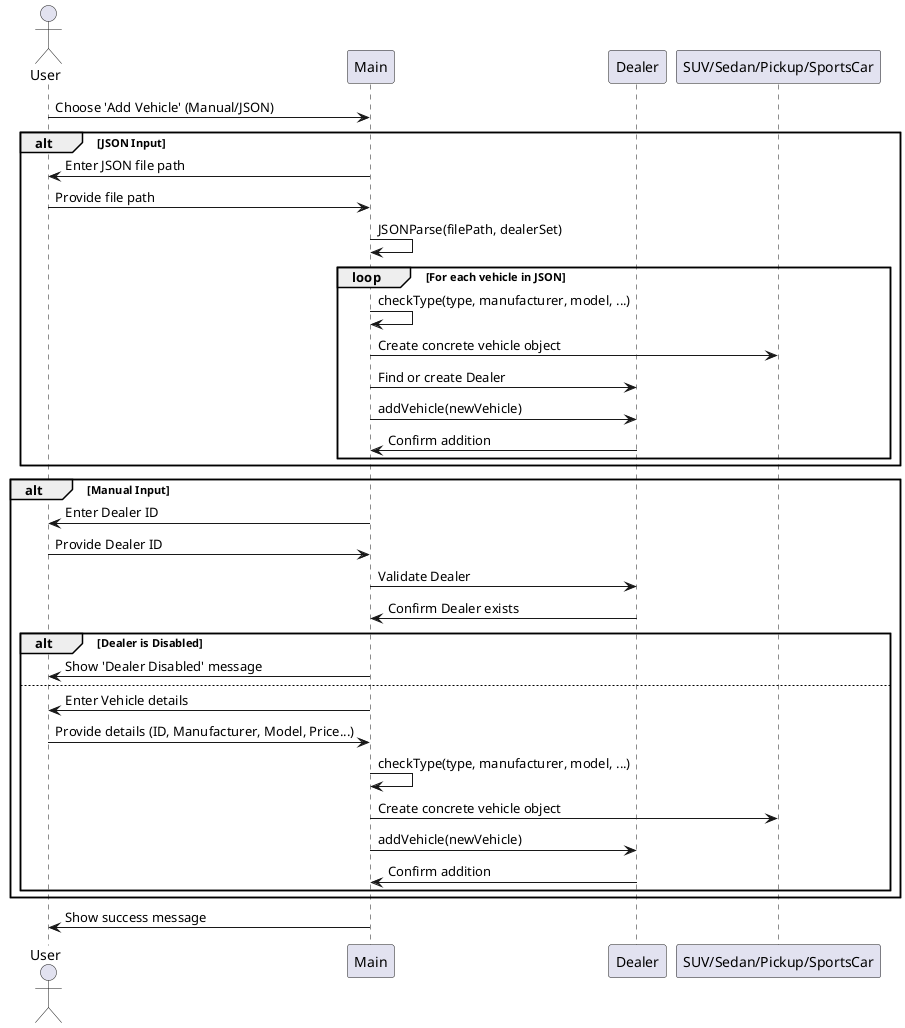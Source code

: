 @startuml

actor User
participant Main
participant Dealer

participant "SUV/Sedan/Pickup/SportsCar" as Car

User -> Main: Choose 'Add Vehicle' (Manual/JSON)

alt JSON Input
    Main -> User: Enter JSON file path
    User -> Main: Provide file path
    Main -> Main: JSONParse(filePath, dealerSet)
    loop For each vehicle in JSON
        Main -> Main: checkType(type, manufacturer, model, ...)
        Main -> Car: Create concrete vehicle object
        Main -> Dealer: Find or create Dealer
        Main -> Dealer: addVehicle(newVehicle)
        Dealer -> Main: Confirm addition
    end
end

alt Manual Input
    Main -> User: Enter Dealer ID
    User -> Main: Provide Dealer ID
    Main -> Dealer: Validate Dealer
    Dealer -> Main: Confirm Dealer exists
    alt Dealer is Disabled
        Main -> User: Show 'Dealer Disabled' message
    else
        Main -> User: Enter Vehicle details
        User -> Main: Provide details (ID, Manufacturer, Model, Price...)
        Main -> Main: checkType(type, manufacturer, model, ...)
        Main -> Car: Create concrete vehicle object
        Main -> Dealer: addVehicle(newVehicle)
        Dealer -> Main: Confirm addition
    end
end

Main -> User: Show success message

@enduml
